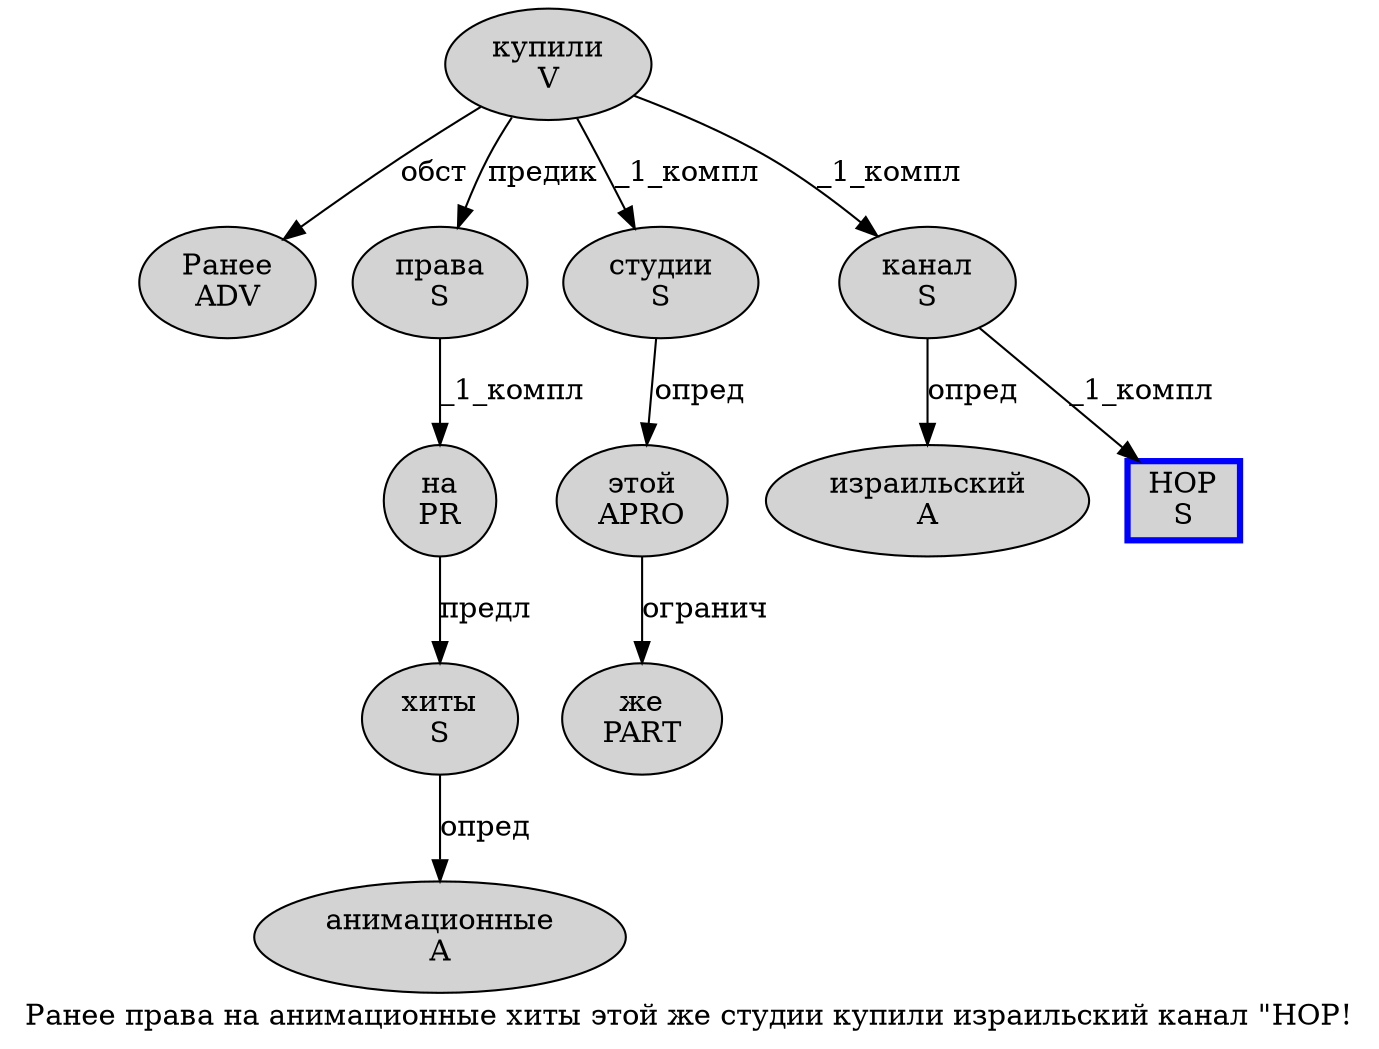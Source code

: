 digraph SENTENCE_1369 {
	graph [label="Ранее права на анимационные хиты этой же студии купили израильский канал \"НOP!"]
	node [style=filled]
		0 [label="Ранее
ADV" color="" fillcolor=lightgray penwidth=1 shape=ellipse]
		1 [label="права
S" color="" fillcolor=lightgray penwidth=1 shape=ellipse]
		2 [label="на
PR" color="" fillcolor=lightgray penwidth=1 shape=ellipse]
		3 [label="анимационные
A" color="" fillcolor=lightgray penwidth=1 shape=ellipse]
		4 [label="хиты
S" color="" fillcolor=lightgray penwidth=1 shape=ellipse]
		5 [label="этой
APRO" color="" fillcolor=lightgray penwidth=1 shape=ellipse]
		6 [label="же
PART" color="" fillcolor=lightgray penwidth=1 shape=ellipse]
		7 [label="студии
S" color="" fillcolor=lightgray penwidth=1 shape=ellipse]
		8 [label="купили
V" color="" fillcolor=lightgray penwidth=1 shape=ellipse]
		9 [label="израильский
A" color="" fillcolor=lightgray penwidth=1 shape=ellipse]
		10 [label="канал
S" color="" fillcolor=lightgray penwidth=1 shape=ellipse]
		12 [label="НOP
S" color=blue fillcolor=lightgray penwidth=3 shape=box]
			1 -> 2 [label="_1_компл"]
			2 -> 4 [label="предл"]
			4 -> 3 [label="опред"]
			7 -> 5 [label="опред"]
			5 -> 6 [label="огранич"]
			8 -> 0 [label="обст"]
			8 -> 1 [label="предик"]
			8 -> 7 [label="_1_компл"]
			8 -> 10 [label="_1_компл"]
			10 -> 9 [label="опред"]
			10 -> 12 [label="_1_компл"]
}